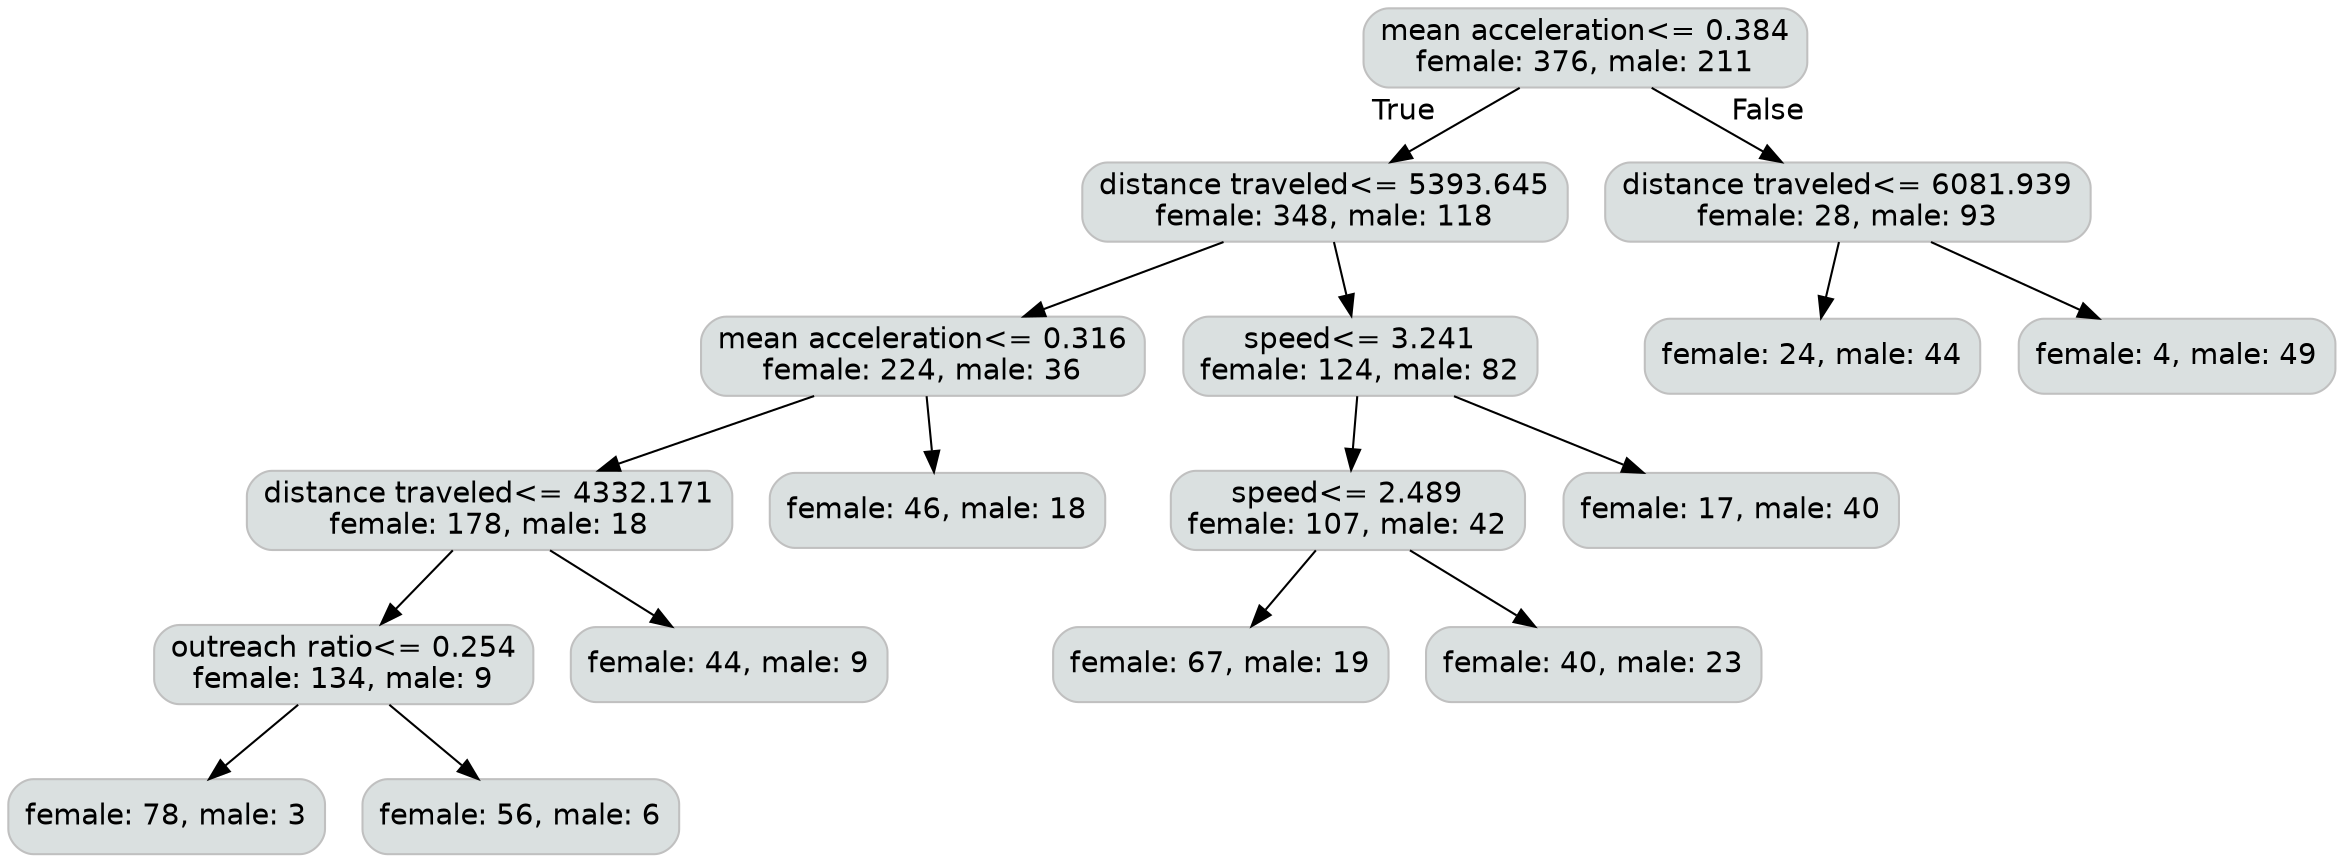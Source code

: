 digraph Tree {
    node [shape=box, fontname="helvetica", style="filled,rounded", fillcolor="#dae0e0", color="grey"] ;
    edge [fontname="helvetica", color="black"] ;

    0 [label=<mean acceleration&lt;= 0.384<br/>female: 376, male: 211>] ;
    1 [label=<distance traveled&lt;= 5393.645<br/>female: 348, male: 118>] ;
    2 [label=<mean acceleration&lt;= 0.316<br/>female: 224, male: 36>] ;
    3 [label=<distance traveled&lt;= 4332.171<br/>female: 178, male: 18>] ;
    4 [label=<outreach ratio&lt;= 0.254<br/>female: 134, male: 9>] ;
    5 [label=<female: 78, male: 3>] ;
    6 [label=<female: 56, male: 6>] ;
    7 [label=<female: 44, male: 9>] ;
    8 [label=<female: 46, male: 18>] ;
    9 [label=<speed&lt;= 3.241<br/>female: 124, male: 82>] ;
    10 [label=<speed&lt;= 2.489<br/>female: 107, male: 42>] ;
    11 [label=<female: 67, male: 19>] ;
    12 [label=<female: 40, male: 23>] ;
    13 [label=<female: 17, male: 40>] ;
    14 [label=<distance traveled&lt;= 6081.939<br/>female: 28, male: 93>] ;
    15 [label=<female: 24, male: 44>] ;
    16 [label=<female: 4, male: 49>] ;

    0 -> 1 [labeldistance=2.5, labelangle=45, headlabel="True"] ;
    1 -> 2 ;
    2 -> 3 ;
    3 -> 4 ;
    4 -> 5 [color="black"];
    4 -> 6 [color="black"];
    3 -> 7 [color="black"];
    2 -> 8 [color="black"];
    1 -> 9 ;
    9 -> 10 ;
    10 -> 11 [color="black"];
    10 -> 12 [color="black"];
    9 -> 13 [color="black"];
    0 -> 14 [labeldistance=2.5, labelangle=-45, headlabel="False"] ;
    14 -> 15 [color="black"];
    14 -> 16 [color="black"];
}